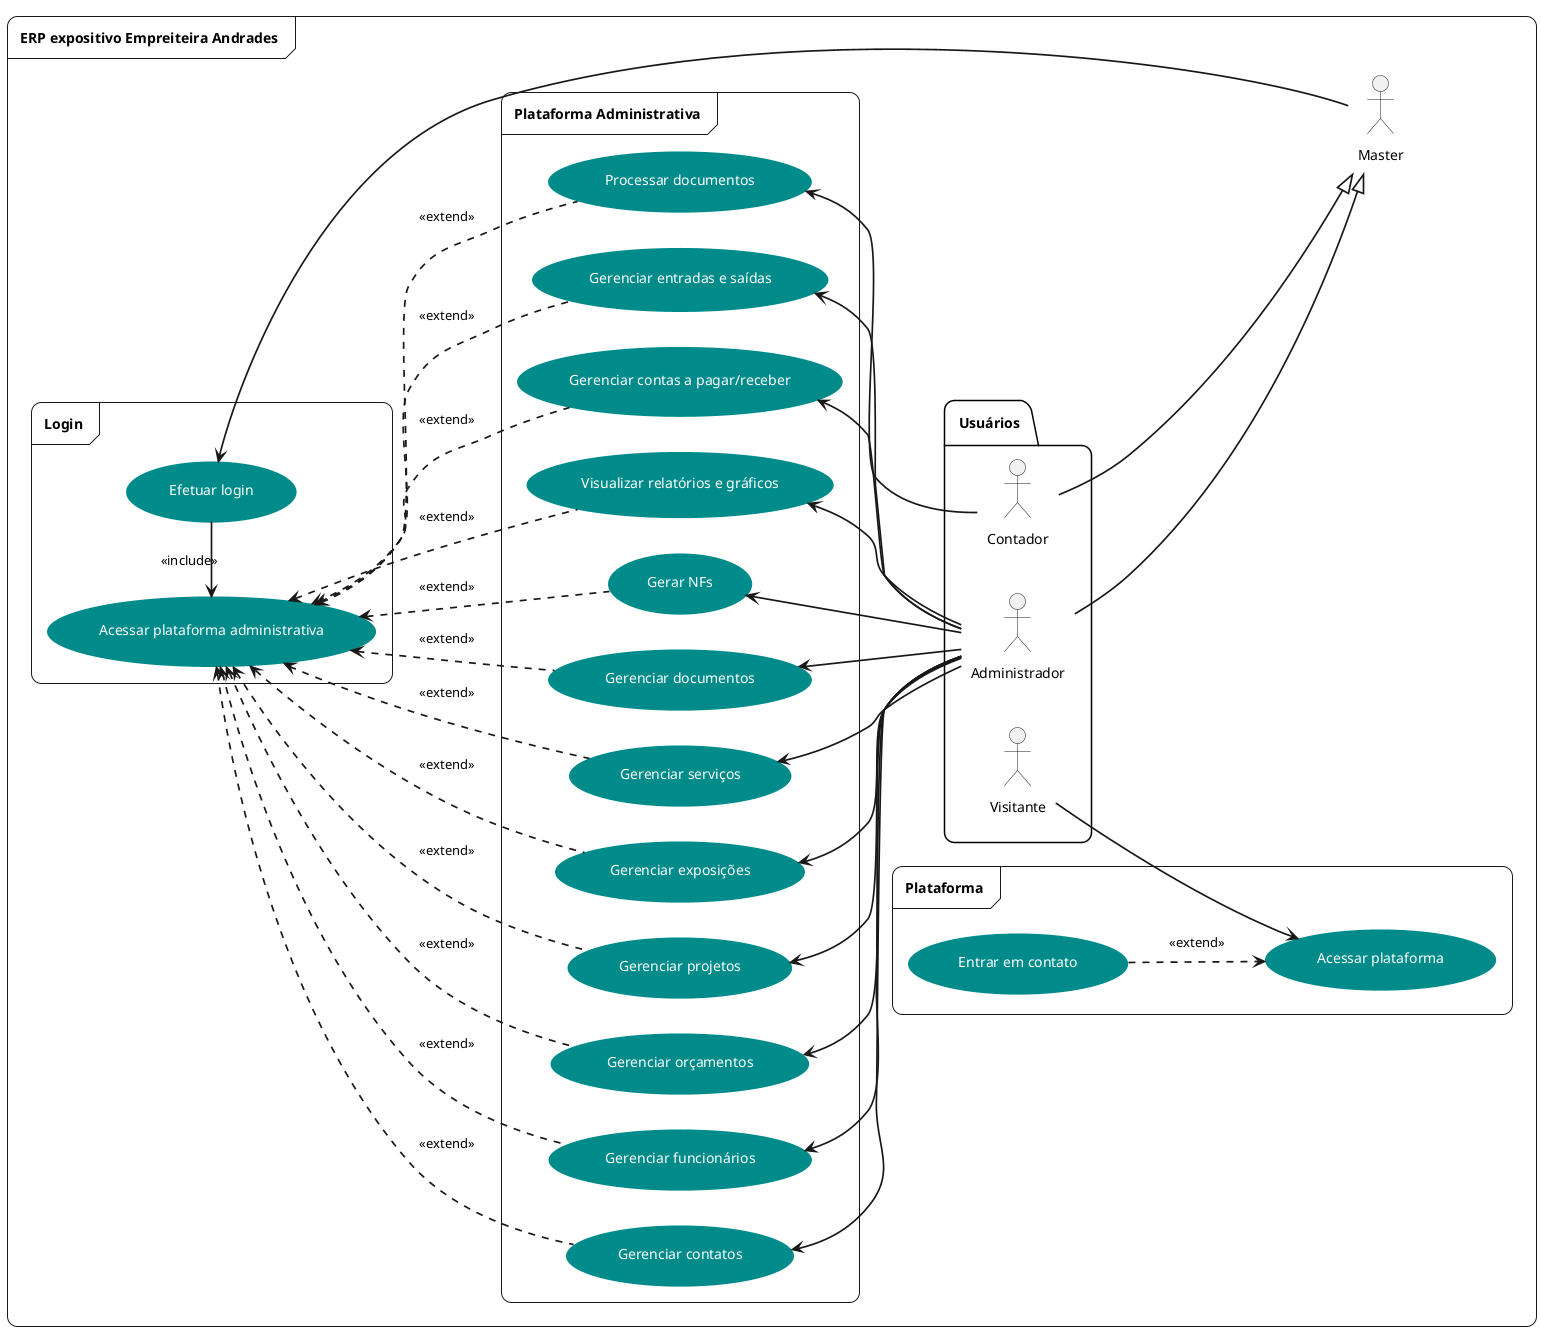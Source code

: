 @startuml "Diagrama de Casos de Uso"
left to right direction
skinparam usecase {
    BackgroundColor darkcyan
    BorderColor darkcyan
    FontColor white
}

skinparam arrow {
    ArrowColor black
    Thickness 1.7
}

skinparam Padding 10
skinparam roundcorner 20
skinparam maxmessagesize 60

frame "ERP expositivo Empreiteira Andrades" {
    actor "Master" as master

    package "Usuários" {
        actor "Administrador" as admin
        actor "Contador" as contador
        actor "Visitante" as visitante
    }

    ' Master engloba todos os usuários de administração
    admin --|> master
    contador --|> master

    ' Exemplificando ação de login
    frame "Login" {
        usecase "Efetuar login" as efetuarLogin
        usecase "Acessar plataforma administrativa" as acessarAdminitstrativo
        ' Utilizando linha abaixo apenas paara melhorar exibição do diagrama
        master -[hidden]u-> (efetuarLogin)
        master -[hidden]u-> (efetuarLogin)
        master -[norank]u-> (efetuarLogin)
        (efetuarLogin) -l-> (acessarAdminitstrativo) : <<include>>
    }

    ' Exemplificando ações da área administrativa
    frame "Plataforma Administrativa" {
        usecase "Gerenciar funcionários" as gerenciarFuncionarios
        usecase "Visualizar relatórios e gráficos" as relatoriosGraficos
        usecase "Gerenciar contas a pagar/receber" as gerenciarContas
        usecase "Gerenciar entradas e saídas" as gerenciarSaldo
        usecase "Gerenciar serviços" as gerenciarServicos
        usecase "Gerenciar projetos" as gerenciarProjetos
        usecase "Gerenciar orçamentos" as gerenciarOrçamentos
        usecase "Gerar NFs" as gerarNFs
        usecase "Gerenciar exposições" as gerenciarExposicoes
        usecase "Gerenciar contatos" as gerenciarContatos
        usecase "Gerenciar documentos" as gerenciarDocumentos
        usecase "Processar documentos" as processarDocumentos
        admin -u-> (gerenciarSaldo)
        (gerenciarSaldo) .u.> (acessarAdminitstrativo) : <<extend>>
        admin -u-> (gerenciarContas)
        (gerenciarContas) .u.> (acessarAdminitstrativo)  : <<extend>>
        admin -u-> (relatoriosGraficos)
        (relatoriosGraficos) .u.> (acessarAdminitstrativo) : <<extend>>
        admin -u-> (gerarNFs)
        (gerarNFs) .u.> (acessarAdminitstrativo) : <<extend>>
        admin -u-> (gerenciarDocumentos)
        (gerenciarDocumentos) .u.> (acessarAdminitstrativo) : <<extend>>
        admin -u-> (gerenciarServicos)
        (gerenciarServicos) .u.> (acessarAdminitstrativo) : <<extend>>
        admin -u-> (gerenciarExposicoes)
        (gerenciarExposicoes) .u.> (acessarAdminitstrativo) : <<extend>>
        admin -u-> (gerenciarProjetos)
        (gerenciarProjetos) .u.> (acessarAdminitstrativo) : <<extend>>
        admin -u-> (gerenciarOrçamentos)
        (gerenciarOrçamentos) .u.> (acessarAdminitstrativo) : <<extend>>
        admin -u-> (gerenciarFuncionarios)
        (gerenciarFuncionarios) .u.> (acessarAdminitstrativo) : <<extend>>
        admin -u-> (gerenciarContatos)
        (gerenciarContatos) .u.> (acessarAdminitstrativo) : <<extend>>
        contador -u-> (processarDocumentos)
        (processarDocumentos) .u.> (acessarAdminitstrativo) : <<extend>>
    }

    ' Exemplificando ações da plataforma
    frame "Plataforma" {
        usecase "Acessar plataforma" as acessarPlataforma
        usecase "Entrar em contato" as contato
        visitante -d-> (acessarPlataforma)
        (contato) .d.> (acessarPlataforma) : <<extend>>
    }
}
@enduml
